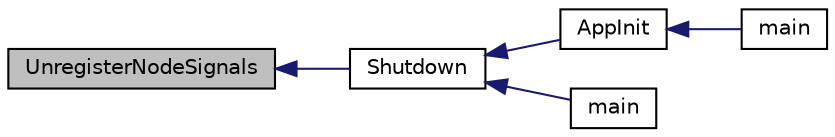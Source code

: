 digraph "UnregisterNodeSignals"
{
  edge [fontname="Helvetica",fontsize="10",labelfontname="Helvetica",labelfontsize="10"];
  node [fontname="Helvetica",fontsize="10",shape=record];
  rankdir="LR";
  Node5884 [label="UnregisterNodeSignals",height=0.2,width=0.4,color="black", fillcolor="grey75", style="filled", fontcolor="black"];
  Node5884 -> Node5885 [dir="back",color="midnightblue",fontsize="10",style="solid",fontname="Helvetica"];
  Node5885 [label="Shutdown",height=0.2,width=0.4,color="black", fillcolor="white", style="filled",URL="$d8/dc0/init_8h.html#ac5f038c2b480cf9ef5e19e3eba8dbaf9"];
  Node5885 -> Node5886 [dir="back",color="midnightblue",fontsize="10",style="solid",fontname="Helvetica"];
  Node5886 [label="AppInit",height=0.2,width=0.4,color="black", fillcolor="white", style="filled",URL="$d4/d35/iond_8cpp.html#ac59316b767e6984e1285f0531275286b"];
  Node5886 -> Node5887 [dir="back",color="midnightblue",fontsize="10",style="solid",fontname="Helvetica"];
  Node5887 [label="main",height=0.2,width=0.4,color="black", fillcolor="white", style="filled",URL="$d4/d35/iond_8cpp.html#a0ddf1224851353fc92bfbff6f499fa97"];
  Node5885 -> Node5888 [dir="back",color="midnightblue",fontsize="10",style="solid",fontname="Helvetica"];
  Node5888 [label="main",height=0.2,width=0.4,color="black", fillcolor="white", style="filled",URL="$d5/d2d/ion_8cpp.html#a0ddf1224851353fc92bfbff6f499fa97"];
}
